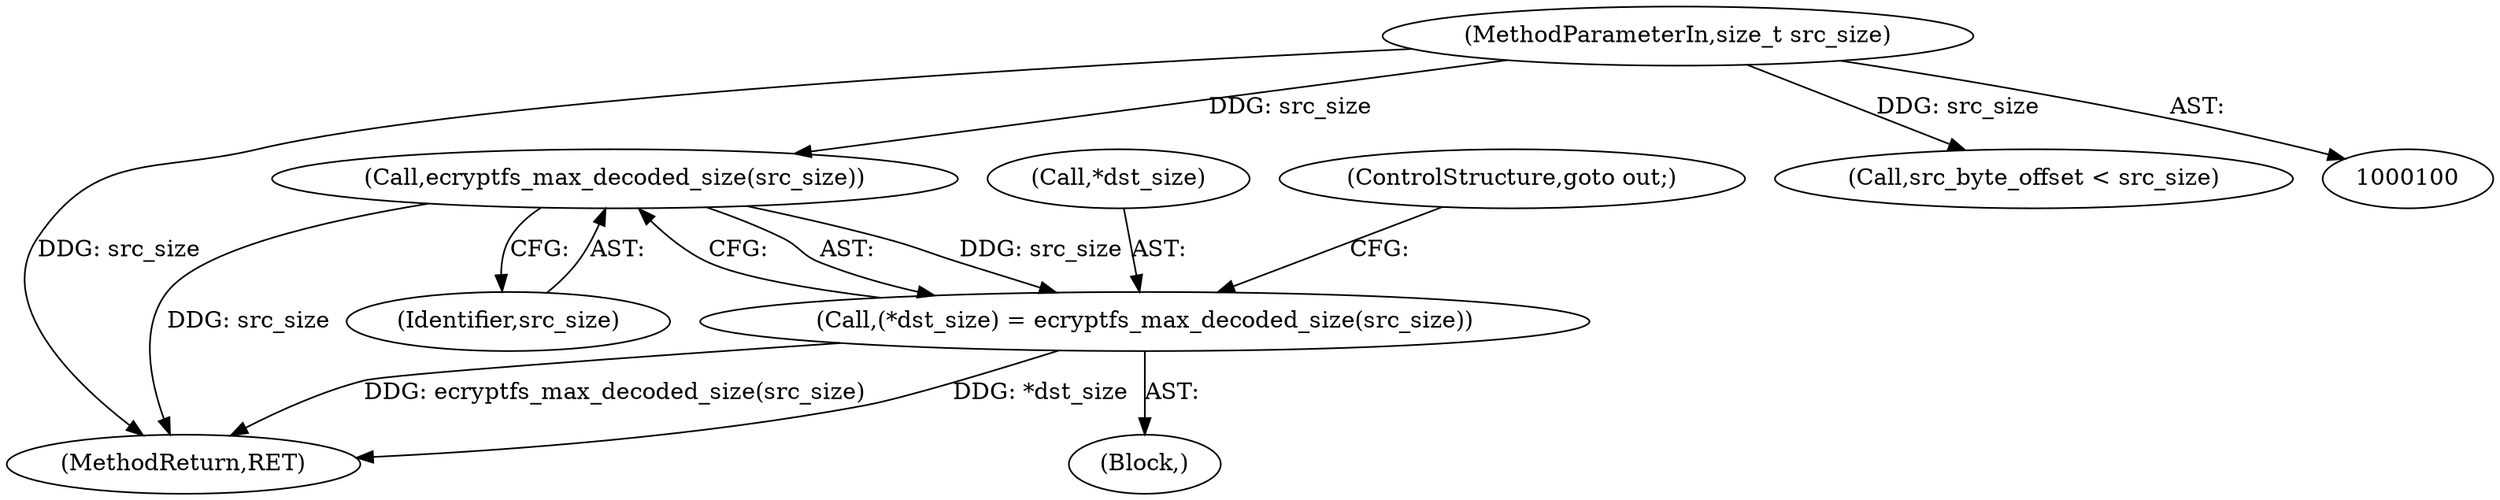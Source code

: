 digraph "0_linux_942080643bce061c3dd9d5718d3b745dcb39a8bc@API" {
"1000126" [label="(Call,ecryptfs_max_decoded_size(src_size))"];
"1000104" [label="(MethodParameterIn,size_t src_size)"];
"1000123" [label="(Call,(*dst_size) = ecryptfs_max_decoded_size(src_size))"];
"1000225" [label="(MethodReturn,RET)"];
"1000123" [label="(Call,(*dst_size) = ecryptfs_max_decoded_size(src_size))"];
"1000122" [label="(Block,)"];
"1000127" [label="(Identifier,src_size)"];
"1000104" [label="(MethodParameterIn,size_t src_size)"];
"1000126" [label="(Call,ecryptfs_max_decoded_size(src_size))"];
"1000124" [label="(Call,*dst_size)"];
"1000128" [label="(ControlStructure,goto out;)"];
"1000130" [label="(Call,src_byte_offset < src_size)"];
"1000126" -> "1000123"  [label="AST: "];
"1000126" -> "1000127"  [label="CFG: "];
"1000127" -> "1000126"  [label="AST: "];
"1000123" -> "1000126"  [label="CFG: "];
"1000126" -> "1000225"  [label="DDG: src_size"];
"1000126" -> "1000123"  [label="DDG: src_size"];
"1000104" -> "1000126"  [label="DDG: src_size"];
"1000104" -> "1000100"  [label="AST: "];
"1000104" -> "1000225"  [label="DDG: src_size"];
"1000104" -> "1000130"  [label="DDG: src_size"];
"1000123" -> "1000122"  [label="AST: "];
"1000124" -> "1000123"  [label="AST: "];
"1000128" -> "1000123"  [label="CFG: "];
"1000123" -> "1000225"  [label="DDG: ecryptfs_max_decoded_size(src_size)"];
"1000123" -> "1000225"  [label="DDG: *dst_size"];
}
